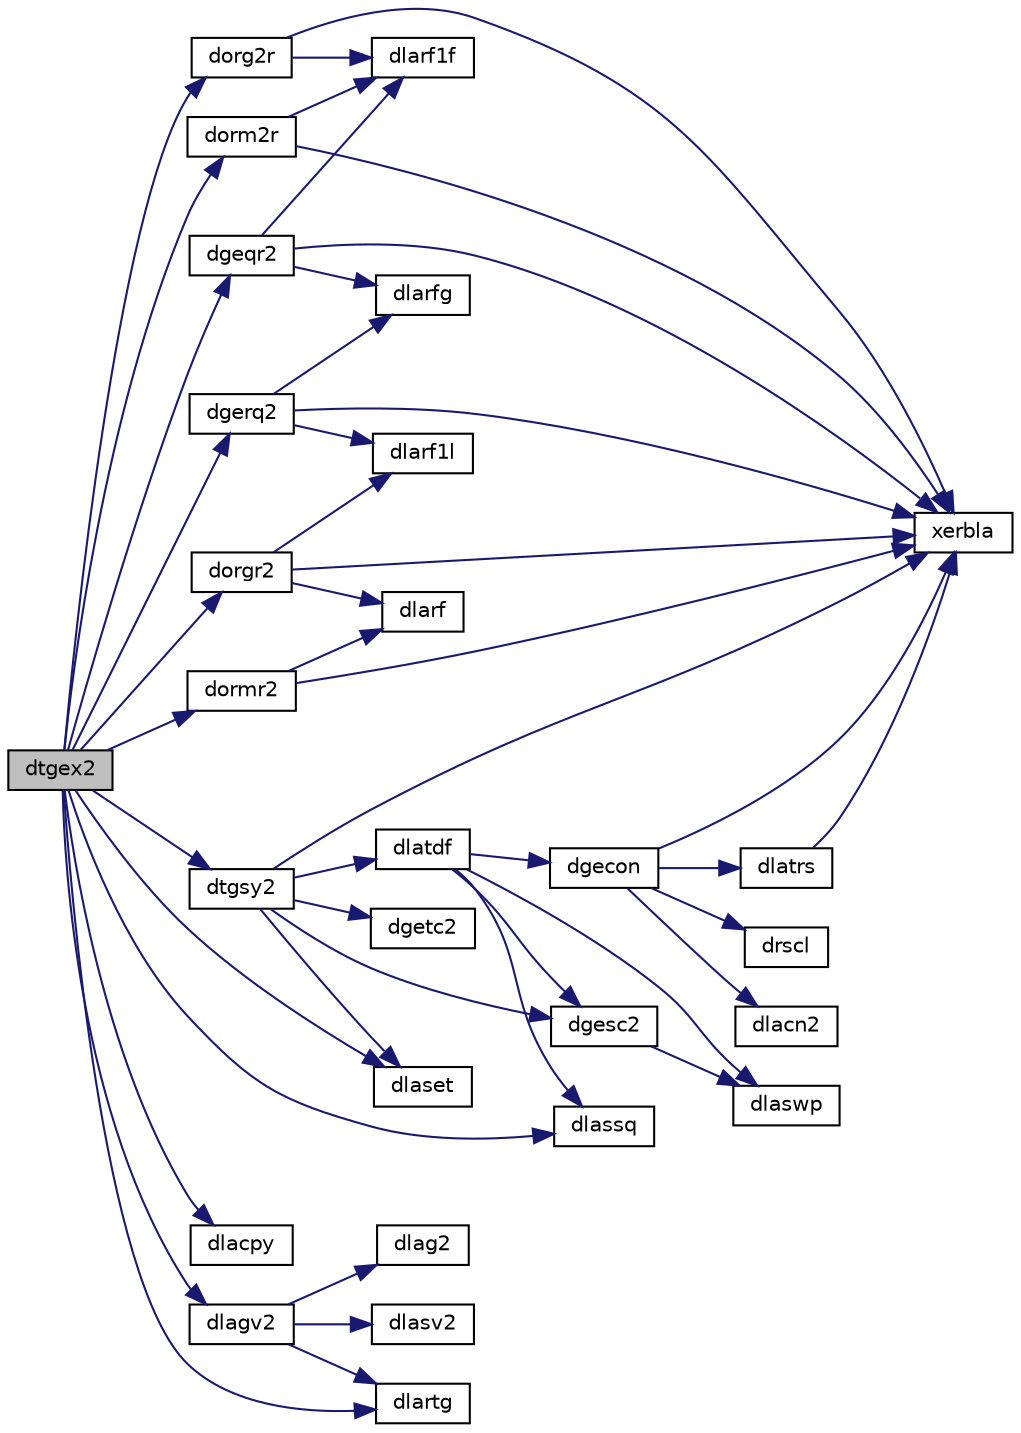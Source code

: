 digraph "dtgex2"
{
 // LATEX_PDF_SIZE
  edge [fontname="Helvetica",fontsize="10",labelfontname="Helvetica",labelfontsize="10"];
  node [fontname="Helvetica",fontsize="10",shape=record];
  rankdir="LR";
  Node1 [label="dtgex2",height=0.2,width=0.4,color="black", fillcolor="grey75", style="filled", fontcolor="black",tooltip="DTGEX2 swaps adjacent diagonal blocks in an upper (quasi) triangular matrix pair by an orthogonal equ..."];
  Node1 -> Node2 [color="midnightblue",fontsize="10",style="solid",fontname="Helvetica"];
  Node2 [label="dgeqr2",height=0.2,width=0.4,color="black", fillcolor="white", style="filled",URL="$dgeqr2_8f.html#a86586a8c4f1c31707724ed70e92f6f34",tooltip="DGEQR2 computes the QR factorization of a general rectangular matrix using an unblocked algorithm."];
  Node2 -> Node3 [color="midnightblue",fontsize="10",style="solid",fontname="Helvetica"];
  Node3 [label="dlarf1f",height=0.2,width=0.4,color="black", fillcolor="white", style="filled",URL="$dlarf1f_8f.html#a553446f22ec537c5ff7f1335b90c4470",tooltip="DLARF1F applies an elementary reflector to a general rectangular"];
  Node2 -> Node4 [color="midnightblue",fontsize="10",style="solid",fontname="Helvetica"];
  Node4 [label="dlarfg",height=0.2,width=0.4,color="black", fillcolor="white", style="filled",URL="$dlarfg_8f.html#aabb59655e820b3551af27781bd716143",tooltip="DLARFG generates an elementary reflector (Householder matrix)."];
  Node2 -> Node5 [color="midnightblue",fontsize="10",style="solid",fontname="Helvetica"];
  Node5 [label="xerbla",height=0.2,width=0.4,color="black", fillcolor="white", style="filled",URL="$xerbla_8f.html#a377ee61015baf8dea7770b3a404b1c07",tooltip="XERBLA"];
  Node1 -> Node6 [color="midnightblue",fontsize="10",style="solid",fontname="Helvetica"];
  Node6 [label="dgerq2",height=0.2,width=0.4,color="black", fillcolor="white", style="filled",URL="$dgerq2_8f.html#a360f5b8b756dc7d366c3decfcdf89000",tooltip="DGERQ2 computes the RQ factorization of a general rectangular matrix using an unblocked algorithm."];
  Node6 -> Node7 [color="midnightblue",fontsize="10",style="solid",fontname="Helvetica"];
  Node7 [label="dlarf1l",height=0.2,width=0.4,color="black", fillcolor="white", style="filled",URL="$dlarf1l_8f.html#a85171d322dda63ef89a1abe0b3fa6b4f",tooltip="DLARF1L applies an elementary reflector to a general rectangular"];
  Node6 -> Node4 [color="midnightblue",fontsize="10",style="solid",fontname="Helvetica"];
  Node6 -> Node5 [color="midnightblue",fontsize="10",style="solid",fontname="Helvetica"];
  Node1 -> Node8 [color="midnightblue",fontsize="10",style="solid",fontname="Helvetica"];
  Node8 [label="dlacpy",height=0.2,width=0.4,color="black", fillcolor="white", style="filled",URL="$dlacpy_8f.html#a7eb8731ffab2734378157c40964bf788",tooltip="DLACPY copies all or part of one two-dimensional array to another."];
  Node1 -> Node9 [color="midnightblue",fontsize="10",style="solid",fontname="Helvetica"];
  Node9 [label="dlagv2",height=0.2,width=0.4,color="black", fillcolor="white", style="filled",URL="$dlagv2_8f.html#ad9f2277feb511ff205c0caf084e29109",tooltip="DLAGV2 computes the Generalized Schur factorization of a real 2-by-2 matrix pencil (A,..."];
  Node9 -> Node10 [color="midnightblue",fontsize="10",style="solid",fontname="Helvetica"];
  Node10 [label="dlag2",height=0.2,width=0.4,color="black", fillcolor="white", style="filled",URL="$dlag2_8f.html#a4c15bef45ba06e975cc60b7d30bdd2b4",tooltip="DLAG2 computes the eigenvalues of a 2-by-2 generalized eigenvalue problem, with scaling as necessary ..."];
  Node9 -> Node11 [color="midnightblue",fontsize="10",style="solid",fontname="Helvetica"];
  Node11 [label="dlartg",height=0.2,width=0.4,color="black", fillcolor="white", style="filled",URL="$dlartg_8f90.html#a86f8f877eaea0386cdc2c3c175d9ea88",tooltip="DLARTG generates a plane rotation with real cosine and real sine."];
  Node9 -> Node12 [color="midnightblue",fontsize="10",style="solid",fontname="Helvetica"];
  Node12 [label="dlasv2",height=0.2,width=0.4,color="black", fillcolor="white", style="filled",URL="$dlasv2_8f.html#aee8e05a707783a9fba5d213093453543",tooltip="DLASV2 computes the singular value decomposition of a 2-by-2 triangular matrix."];
  Node1 -> Node11 [color="midnightblue",fontsize="10",style="solid",fontname="Helvetica"];
  Node1 -> Node13 [color="midnightblue",fontsize="10",style="solid",fontname="Helvetica"];
  Node13 [label="dlaset",height=0.2,width=0.4,color="black", fillcolor="white", style="filled",URL="$dlaset_8f.html#a89e332374c7cd87e5db54bfe21550bc3",tooltip="DLASET initializes the off-diagonal elements and the diagonal elements of a matrix to given values."];
  Node1 -> Node14 [color="midnightblue",fontsize="10",style="solid",fontname="Helvetica"];
  Node14 [label="dlassq",height=0.2,width=0.4,color="black", fillcolor="white", style="filled",URL="$dlassq_8f90.html#ae8f40b0a34771b4f2d9c863de3af7be5",tooltip="DLASSQ updates a sum of squares represented in scaled form."];
  Node1 -> Node15 [color="midnightblue",fontsize="10",style="solid",fontname="Helvetica"];
  Node15 [label="dorg2r",height=0.2,width=0.4,color="black", fillcolor="white", style="filled",URL="$dorg2r_8f.html#a0598b93548008b36c26ce99b314e77e5",tooltip="DORG2R generates all or part of the orthogonal matrix Q from a QR factorization determined by sgeqrf ..."];
  Node15 -> Node3 [color="midnightblue",fontsize="10",style="solid",fontname="Helvetica"];
  Node15 -> Node5 [color="midnightblue",fontsize="10",style="solid",fontname="Helvetica"];
  Node1 -> Node16 [color="midnightblue",fontsize="10",style="solid",fontname="Helvetica"];
  Node16 [label="dorgr2",height=0.2,width=0.4,color="black", fillcolor="white", style="filled",URL="$dorgr2_8f.html#a92162463311fe244666f898bedcfc08f",tooltip="DORGR2 generates all or part of the orthogonal matrix Q from an RQ factorization determined by sgerqf..."];
  Node16 -> Node17 [color="midnightblue",fontsize="10",style="solid",fontname="Helvetica"];
  Node17 [label="dlarf",height=0.2,width=0.4,color="black", fillcolor="white", style="filled",URL="$dlarf_8f.html#a39a2b39f56ce497b218c5f48339ee712",tooltip="DLARF applies an elementary reflector to a general rectangular matrix."];
  Node16 -> Node7 [color="midnightblue",fontsize="10",style="solid",fontname="Helvetica"];
  Node16 -> Node5 [color="midnightblue",fontsize="10",style="solid",fontname="Helvetica"];
  Node1 -> Node18 [color="midnightblue",fontsize="10",style="solid",fontname="Helvetica"];
  Node18 [label="dorm2r",height=0.2,width=0.4,color="black", fillcolor="white", style="filled",URL="$dorm2r_8f.html#a16f17277972002c33a44e9a7a04bb64f",tooltip="DORM2R multiplies a general matrix by the orthogonal matrix from a QR factorization determined by sge..."];
  Node18 -> Node3 [color="midnightblue",fontsize="10",style="solid",fontname="Helvetica"];
  Node18 -> Node5 [color="midnightblue",fontsize="10",style="solid",fontname="Helvetica"];
  Node1 -> Node19 [color="midnightblue",fontsize="10",style="solid",fontname="Helvetica"];
  Node19 [label="dormr2",height=0.2,width=0.4,color="black", fillcolor="white", style="filled",URL="$dormr2_8f.html#add68bb66ae7f9c7e5bc8a87154894be2",tooltip="DORMR2 multiplies a general matrix by the orthogonal matrix from a RQ factorization determined by sge..."];
  Node19 -> Node17 [color="midnightblue",fontsize="10",style="solid",fontname="Helvetica"];
  Node19 -> Node5 [color="midnightblue",fontsize="10",style="solid",fontname="Helvetica"];
  Node1 -> Node20 [color="midnightblue",fontsize="10",style="solid",fontname="Helvetica"];
  Node20 [label="dtgsy2",height=0.2,width=0.4,color="black", fillcolor="white", style="filled",URL="$dtgsy2_8f.html#aa6de4c854b216a9afb2f6d00eaaa3b45",tooltip="DTGSY2 solves the generalized Sylvester equation (unblocked algorithm)."];
  Node20 -> Node21 [color="midnightblue",fontsize="10",style="solid",fontname="Helvetica"];
  Node21 [label="dgesc2",height=0.2,width=0.4,color="black", fillcolor="white", style="filled",URL="$dgesc2_8f.html#ac6998d2ed1a92cc28708602db64f3db6",tooltip="DGESC2 solves a system of linear equations using the LU factorization with complete pivoting computed..."];
  Node21 -> Node22 [color="midnightblue",fontsize="10",style="solid",fontname="Helvetica"];
  Node22 [label="dlaswp",height=0.2,width=0.4,color="black", fillcolor="white", style="filled",URL="$dlaswp_8f.html#a3ccc0cf84b0493bd9adcdc02fcff449f",tooltip="DLASWP performs a series of row interchanges on a general rectangular matrix."];
  Node20 -> Node23 [color="midnightblue",fontsize="10",style="solid",fontname="Helvetica"];
  Node23 [label="dgetc2",height=0.2,width=0.4,color="black", fillcolor="white", style="filled",URL="$dgetc2_8f.html#a2ecd51f7842c100d6b4ecc99119c012f",tooltip="DGETC2 computes the LU factorization with complete pivoting of the general n-by-n matrix."];
  Node20 -> Node13 [color="midnightblue",fontsize="10",style="solid",fontname="Helvetica"];
  Node20 -> Node24 [color="midnightblue",fontsize="10",style="solid",fontname="Helvetica"];
  Node24 [label="dlatdf",height=0.2,width=0.4,color="black", fillcolor="white", style="filled",URL="$dlatdf_8f.html#a2744c0a54e6012d58fb4eefb75f48c65",tooltip="DLATDF uses the LU factorization of the n-by-n matrix computed by sgetc2 and computes a contribution ..."];
  Node24 -> Node25 [color="midnightblue",fontsize="10",style="solid",fontname="Helvetica"];
  Node25 [label="dgecon",height=0.2,width=0.4,color="black", fillcolor="white", style="filled",URL="$dgecon_8f.html#a188b8d30443d14b1a3f7f8331d87ae60",tooltip="DGECON"];
  Node25 -> Node26 [color="midnightblue",fontsize="10",style="solid",fontname="Helvetica"];
  Node26 [label="dlacn2",height=0.2,width=0.4,color="black", fillcolor="white", style="filled",URL="$dlacn2_8f.html#a9b62da514b4a671acd3e3f63d018f01e",tooltip="DLACN2 estimates the 1-norm of a square matrix, using reverse communication for evaluating matrix-vec..."];
  Node25 -> Node27 [color="midnightblue",fontsize="10",style="solid",fontname="Helvetica"];
  Node27 [label="dlatrs",height=0.2,width=0.4,color="black", fillcolor="white", style="filled",URL="$dlatrs_8f.html#aa495c9c519906a3053f0ec56d702ef5f",tooltip="DLATRS solves a triangular system of equations with the scale factor set to prevent overflow."];
  Node27 -> Node5 [color="midnightblue",fontsize="10",style="solid",fontname="Helvetica"];
  Node25 -> Node28 [color="midnightblue",fontsize="10",style="solid",fontname="Helvetica"];
  Node28 [label="drscl",height=0.2,width=0.4,color="black", fillcolor="white", style="filled",URL="$drscl_8f.html#a662e4c4f54a2670dd8408f6b6b306dec",tooltip="DRSCL multiplies a vector by the reciprocal of a real scalar."];
  Node25 -> Node5 [color="midnightblue",fontsize="10",style="solid",fontname="Helvetica"];
  Node24 -> Node21 [color="midnightblue",fontsize="10",style="solid",fontname="Helvetica"];
  Node24 -> Node14 [color="midnightblue",fontsize="10",style="solid",fontname="Helvetica"];
  Node24 -> Node22 [color="midnightblue",fontsize="10",style="solid",fontname="Helvetica"];
  Node20 -> Node5 [color="midnightblue",fontsize="10",style="solid",fontname="Helvetica"];
}
